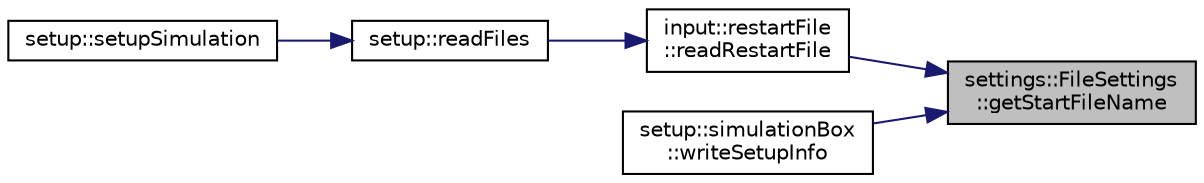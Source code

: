 digraph "settings::FileSettings::getStartFileName"
{
 // LATEX_PDF_SIZE
  edge [fontname="Helvetica",fontsize="10",labelfontname="Helvetica",labelfontsize="10"];
  node [fontname="Helvetica",fontsize="10",shape=record];
  rankdir="RL";
  Node1 [label="settings::FileSettings\l::getStartFileName",height=0.2,width=0.4,color="black", fillcolor="grey75", style="filled", fontcolor="black",tooltip=" "];
  Node1 -> Node2 [dir="back",color="midnightblue",fontsize="10",style="solid",fontname="Helvetica"];
  Node2 [label="input::restartFile\l::readRestartFile",height=0.2,width=0.4,color="black", fillcolor="white", style="filled",URL="$namespaceinput_1_1restartFile.html#acf9ef37c244cab416b3fab98010fbab2",tooltip="wrapper function to construct a RestartFileReader object and call the read function"];
  Node2 -> Node3 [dir="back",color="midnightblue",fontsize="10",style="solid",fontname="Helvetica"];
  Node3 [label="setup::readFiles",height=0.2,width=0.4,color="black", fillcolor="white", style="filled",URL="$namespacesetup.html#a18b2d98c1451bfb2c3cfee4f5434f086",tooltip="reads all the files needed for the simulation"];
  Node3 -> Node4 [dir="back",color="midnightblue",fontsize="10",style="solid",fontname="Helvetica"];
  Node4 [label="setup::setupSimulation",height=0.2,width=0.4,color="black", fillcolor="white", style="filled",URL="$namespacesetup.html#a1c000cdfa46aed7d8018017635915ae1",tooltip="setup the engine"];
  Node1 -> Node5 [dir="back",color="midnightblue",fontsize="10",style="solid",fontname="Helvetica"];
  Node5 [label="setup::simulationBox\l::writeSetupInfo",height=0.2,width=0.4,color="black", fillcolor="white", style="filled",URL="$namespacesetup_1_1simulationBox.html#a2cdf87876b41fd86a06ffccd038dd28a",tooltip="write setup info to log file"];
}
